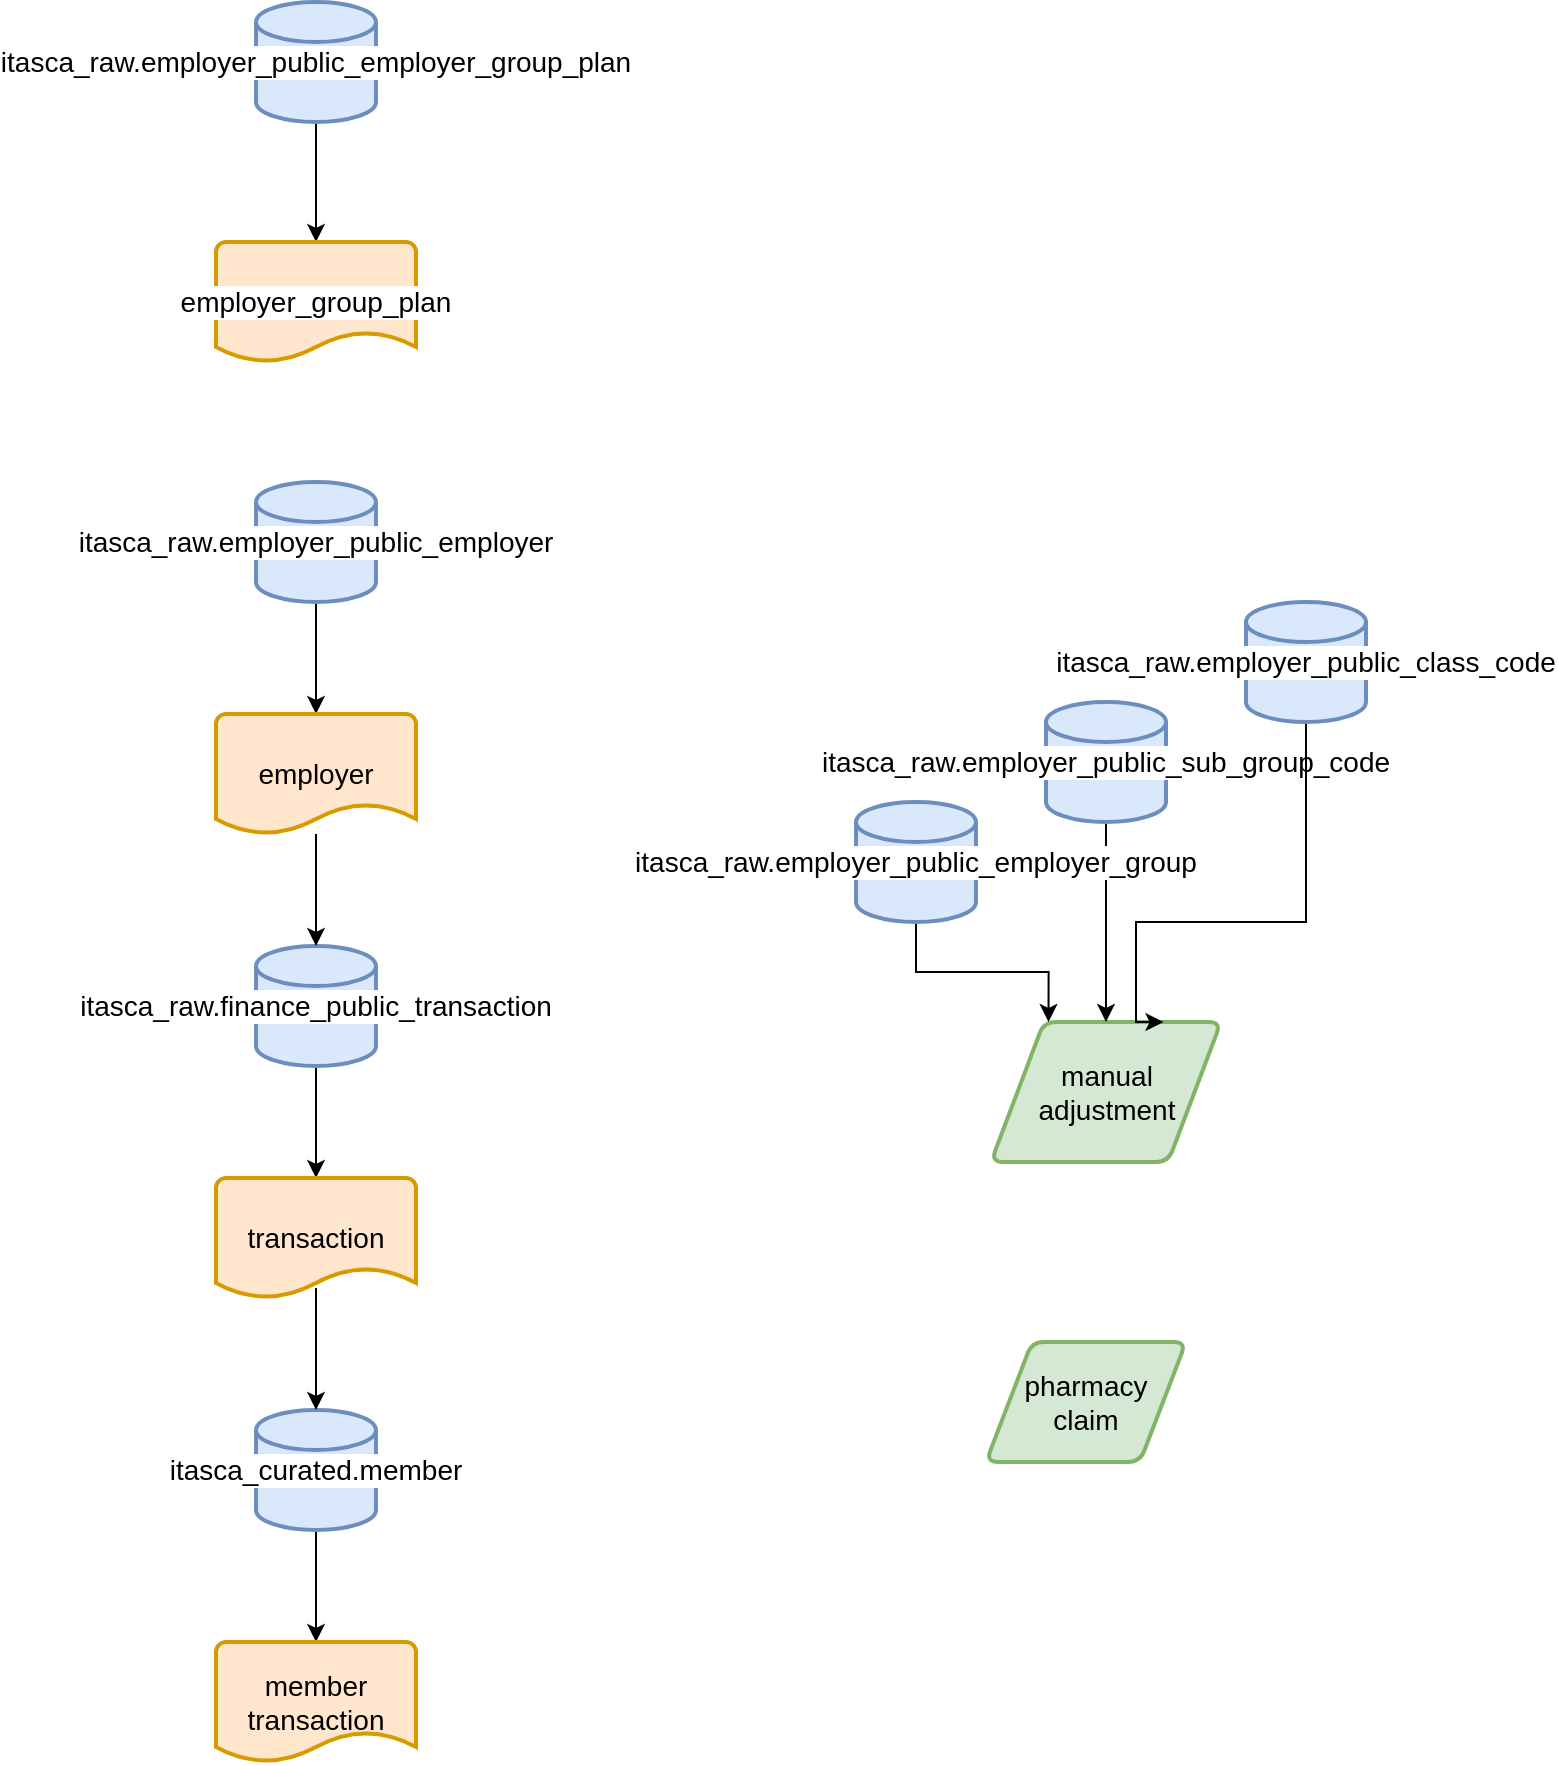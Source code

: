 <mxfile version="24.0.0" type="github">
  <diagram name="Page-1" id="moje5MP1D1rMO4aEr9rX">
    <mxGraphModel dx="1434" dy="795" grid="1" gridSize="10" guides="1" tooltips="1" connect="1" arrows="1" fold="1" page="1" pageScale="1" pageWidth="850" pageHeight="1100" math="0" shadow="0">
      <root>
        <mxCell id="0" />
        <mxCell id="1" parent="0" />
        <mxCell id="fc4hQp4U5ANWg9E9tWy_-3" value="" style="edgeStyle=orthogonalEdgeStyle;rounded=0;orthogonalLoop=1;jettySize=auto;html=1;fontSize=14;" edge="1" parent="1" source="fc4hQp4U5ANWg9E9tWy_-1" target="fc4hQp4U5ANWg9E9tWy_-2">
          <mxGeometry relative="1" as="geometry" />
        </mxCell>
        <mxCell id="fc4hQp4U5ANWg9E9tWy_-1" value="itasca_raw.employer_public_employer" style="strokeWidth=2;html=1;shape=mxgraph.flowchart.database;whiteSpace=wrap;fillColor=#dae8fc;strokeColor=#6c8ebf;fontSize=14;verticalAlign=middle;align=center;labelPosition=center;verticalLabelPosition=middle;labelBackgroundColor=default;labelBorderColor=none;" vertex="1" parent="1">
          <mxGeometry x="180" y="350" width="60" height="60" as="geometry" />
        </mxCell>
        <mxCell id="fc4hQp4U5ANWg9E9tWy_-2" value="employer" style="strokeWidth=2;html=1;shape=mxgraph.flowchart.document2;whiteSpace=wrap;size=0.25;fillColor=#ffe6cc;strokeColor=#d79b00;labelBackgroundColor=none;fontSize=14;" vertex="1" parent="1">
          <mxGeometry x="160" y="466" width="100" height="60" as="geometry" />
        </mxCell>
        <mxCell id="fc4hQp4U5ANWg9E9tWy_-6" value="" style="edgeStyle=orthogonalEdgeStyle;rounded=0;orthogonalLoop=1;jettySize=auto;html=1;fontSize=14;" edge="1" source="fc4hQp4U5ANWg9E9tWy_-7" target="fc4hQp4U5ANWg9E9tWy_-8" parent="1">
          <mxGeometry relative="1" as="geometry" />
        </mxCell>
        <mxCell id="fc4hQp4U5ANWg9E9tWy_-7" value="itasca_raw.employer_public_employer_group_plan" style="strokeWidth=2;html=1;shape=mxgraph.flowchart.database;whiteSpace=wrap;fillColor=#dae8fc;strokeColor=#6c8ebf;fontSize=14;verticalAlign=middle;align=center;labelPosition=center;verticalLabelPosition=middle;labelBackgroundColor=default;labelBorderColor=none;" vertex="1" parent="1">
          <mxGeometry x="180" y="110" width="60" height="60" as="geometry" />
        </mxCell>
        <mxCell id="fc4hQp4U5ANWg9E9tWy_-8" value="employer_group_plan" style="strokeWidth=2;html=1;shape=mxgraph.flowchart.document2;whiteSpace=wrap;size=0.25;fillColor=#ffe6cc;strokeColor=#d79b00;labelBackgroundColor=default;fontSize=14;" vertex="1" parent="1">
          <mxGeometry x="160" y="230" width="100" height="60" as="geometry" />
        </mxCell>
        <mxCell id="fc4hQp4U5ANWg9E9tWy_-153" value="" style="edgeStyle=orthogonalEdgeStyle;rounded=0;orthogonalLoop=1;jettySize=auto;html=1;fontSize=14;" edge="1" source="fc4hQp4U5ANWg9E9tWy_-154" target="fc4hQp4U5ANWg9E9tWy_-155" parent="1">
          <mxGeometry relative="1" as="geometry" />
        </mxCell>
        <mxCell id="fc4hQp4U5ANWg9E9tWy_-154" value="itasca_raw.finance_public_transaction" style="strokeWidth=2;html=1;shape=mxgraph.flowchart.database;whiteSpace=wrap;fillColor=#dae8fc;strokeColor=#6c8ebf;fontSize=14;verticalAlign=middle;align=center;labelPosition=center;verticalLabelPosition=middle;labelBackgroundColor=default;labelBorderColor=none;" vertex="1" parent="1">
          <mxGeometry x="180" y="582" width="60" height="60" as="geometry" />
        </mxCell>
        <mxCell id="fc4hQp4U5ANWg9E9tWy_-155" value="transaction" style="strokeWidth=2;html=1;shape=mxgraph.flowchart.document2;whiteSpace=wrap;size=0.25;fillColor=#ffe6cc;strokeColor=#d79b00;labelBackgroundColor=none;fontSize=14;" vertex="1" parent="1">
          <mxGeometry x="160" y="698" width="100" height="60" as="geometry" />
        </mxCell>
        <mxCell id="fc4hQp4U5ANWg9E9tWy_-156" style="edgeStyle=orthogonalEdgeStyle;rounded=0;orthogonalLoop=1;jettySize=auto;html=1;entryX=0.5;entryY=0;entryDx=0;entryDy=0;entryPerimeter=0;fontSize=14;" edge="1" parent="1" source="fc4hQp4U5ANWg9E9tWy_-2" target="fc4hQp4U5ANWg9E9tWy_-154">
          <mxGeometry relative="1" as="geometry" />
        </mxCell>
        <mxCell id="fc4hQp4U5ANWg9E9tWy_-159" value="" style="edgeStyle=orthogonalEdgeStyle;rounded=0;orthogonalLoop=1;jettySize=auto;html=1;fontSize=14;" edge="1" source="fc4hQp4U5ANWg9E9tWy_-160" target="fc4hQp4U5ANWg9E9tWy_-161" parent="1">
          <mxGeometry relative="1" as="geometry" />
        </mxCell>
        <mxCell id="fc4hQp4U5ANWg9E9tWy_-160" value="itasca_curated.member" style="strokeWidth=2;html=1;shape=mxgraph.flowchart.database;whiteSpace=wrap;fillColor=#dae8fc;strokeColor=#6c8ebf;fontSize=14;verticalAlign=middle;align=center;labelPosition=center;verticalLabelPosition=middle;labelBackgroundColor=default;labelBorderColor=none;" vertex="1" parent="1">
          <mxGeometry x="180" y="814" width="60" height="60" as="geometry" />
        </mxCell>
        <mxCell id="fc4hQp4U5ANWg9E9tWy_-161" value="member transaction" style="strokeWidth=2;html=1;shape=mxgraph.flowchart.document2;whiteSpace=wrap;size=0.25;fillColor=#ffe6cc;strokeColor=#d79b00;labelBackgroundColor=none;fontSize=14;" vertex="1" parent="1">
          <mxGeometry x="160" y="930" width="100" height="60" as="geometry" />
        </mxCell>
        <mxCell id="fc4hQp4U5ANWg9E9tWy_-162" style="edgeStyle=orthogonalEdgeStyle;rounded=0;orthogonalLoop=1;jettySize=auto;html=1;exitX=0.5;exitY=0.917;exitDx=0;exitDy=0;exitPerimeter=0;entryX=0.5;entryY=0;entryDx=0;entryDy=0;entryPerimeter=0;fontSize=14;" edge="1" parent="1" source="fc4hQp4U5ANWg9E9tWy_-155" target="fc4hQp4U5ANWg9E9tWy_-160">
          <mxGeometry relative="1" as="geometry" />
        </mxCell>
        <mxCell id="fc4hQp4U5ANWg9E9tWy_-164" value="manual adjustment" style="shape=parallelogram;html=1;strokeWidth=2;perimeter=parallelogramPerimeter;whiteSpace=wrap;rounded=1;arcSize=12;size=0.23;fillColor=#d5e8d4;strokeColor=#82b366;labelBackgroundColor=none;fontSize=14;shadow=0;textShadow=0;" vertex="1" parent="1">
          <mxGeometry x="547.5" y="620" width="115" height="70" as="geometry" />
        </mxCell>
        <mxCell id="fc4hQp4U5ANWg9E9tWy_-172" style="edgeStyle=orthogonalEdgeStyle;rounded=0;orthogonalLoop=1;jettySize=auto;html=1;exitX=0.5;exitY=1;exitDx=0;exitDy=0;exitPerimeter=0;entryX=0.5;entryY=0;entryDx=0;entryDy=0;" edge="1" parent="1" source="fc4hQp4U5ANWg9E9tWy_-167" target="fc4hQp4U5ANWg9E9tWy_-164">
          <mxGeometry relative="1" as="geometry" />
        </mxCell>
        <mxCell id="fc4hQp4U5ANWg9E9tWy_-167" value="itasca_raw.employer_public_sub_group_code" style="strokeWidth=2;html=1;shape=mxgraph.flowchart.database;whiteSpace=wrap;fillColor=#dae8fc;strokeColor=#6c8ebf;labelBackgroundColor=default;fontSize=14;" vertex="1" parent="1">
          <mxGeometry x="575" y="460" width="60" height="60" as="geometry" />
        </mxCell>
        <mxCell id="fc4hQp4U5ANWg9E9tWy_-174" style="edgeStyle=orthogonalEdgeStyle;rounded=0;orthogonalLoop=1;jettySize=auto;html=1;exitX=0.5;exitY=1;exitDx=0;exitDy=0;exitPerimeter=0;entryX=0.75;entryY=0;entryDx=0;entryDy=0;" edge="1" parent="1" source="fc4hQp4U5ANWg9E9tWy_-168" target="fc4hQp4U5ANWg9E9tWy_-164">
          <mxGeometry relative="1" as="geometry">
            <Array as="points">
              <mxPoint x="705" y="570" />
              <mxPoint x="620" y="570" />
            </Array>
          </mxGeometry>
        </mxCell>
        <mxCell id="fc4hQp4U5ANWg9E9tWy_-168" value="itasca_raw.employer_public_class_code" style="strokeWidth=2;html=1;shape=mxgraph.flowchart.database;whiteSpace=wrap;fillColor=#dae8fc;strokeColor=#6c8ebf;labelBackgroundColor=default;fontSize=14;" vertex="1" parent="1">
          <mxGeometry x="675" y="410" width="60" height="60" as="geometry" />
        </mxCell>
        <mxCell id="fc4hQp4U5ANWg9E9tWy_-171" style="edgeStyle=orthogonalEdgeStyle;rounded=0;orthogonalLoop=1;jettySize=auto;html=1;exitX=0.5;exitY=1;exitDx=0;exitDy=0;exitPerimeter=0;entryX=0.25;entryY=0;entryDx=0;entryDy=0;" edge="1" parent="1" source="fc4hQp4U5ANWg9E9tWy_-169" target="fc4hQp4U5ANWg9E9tWy_-164">
          <mxGeometry relative="1" as="geometry" />
        </mxCell>
        <mxCell id="fc4hQp4U5ANWg9E9tWy_-169" value="itasca_raw.employer_public_employer_group" style="strokeWidth=2;html=1;shape=mxgraph.flowchart.database;whiteSpace=wrap;fillColor=#dae8fc;strokeColor=#6c8ebf;labelBackgroundColor=default;fontSize=14;" vertex="1" parent="1">
          <mxGeometry x="480" y="510" width="60" height="60" as="geometry" />
        </mxCell>
        <mxCell id="fc4hQp4U5ANWg9E9tWy_-181" value="pharmacy claim" style="shape=parallelogram;html=1;strokeWidth=2;perimeter=parallelogramPerimeter;whiteSpace=wrap;rounded=1;arcSize=12;size=0.23;fontSize=14;fillColor=#d5e8d4;strokeColor=#82b366;" vertex="1" parent="1">
          <mxGeometry x="545" y="780" width="100" height="60" as="geometry" />
        </mxCell>
      </root>
    </mxGraphModel>
  </diagram>
</mxfile>
